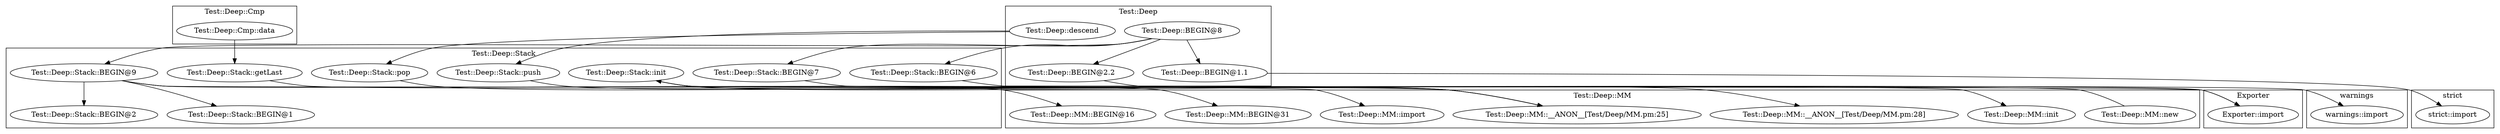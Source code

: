 digraph {
graph [overlap=false]
subgraph cluster_Test_Deep_MM {
	label="Test::Deep::MM";
	"Test::Deep::MM::new";
	"Test::Deep::MM::init";
	"Test::Deep::MM::import";
	"Test::Deep::MM::__ANON__[Test/Deep/MM.pm:28]";
	"Test::Deep::MM::__ANON__[Test/Deep/MM.pm:25]";
	"Test::Deep::MM::BEGIN@31";
	"Test::Deep::MM::BEGIN@16";
}
subgraph cluster_Test_Deep {
	label="Test::Deep";
	"Test::Deep::descend";
	"Test::Deep::BEGIN@2.2";
	"Test::Deep::BEGIN@1.1";
	"Test::Deep::BEGIN@8";
}
subgraph cluster_warnings {
	label="warnings";
	"warnings::import";
}
subgraph cluster_strict {
	label="strict";
	"strict::import";
}
subgraph cluster_Test_Deep_Cmp {
	label="Test::Deep::Cmp";
	"Test::Deep::Cmp::data";
}
subgraph cluster_Test_Deep_Stack {
	label="Test::Deep::Stack";
	"Test::Deep::Stack::BEGIN@2";
	"Test::Deep::Stack::getLast";
	"Test::Deep::Stack::init";
	"Test::Deep::Stack::BEGIN@6";
	"Test::Deep::Stack::pop";
	"Test::Deep::Stack::BEGIN@7";
	"Test::Deep::Stack::BEGIN@1";
	"Test::Deep::Stack::BEGIN@9";
	"Test::Deep::Stack::push";
}
subgraph cluster_Exporter {
	label="Exporter";
	"Exporter::import";
}
"Test::Deep::BEGIN@8" -> "Test::Deep::Stack::BEGIN@9";
"Test::Deep::Stack::BEGIN@9" -> "Test::Deep::Stack::BEGIN@2";
"Test::Deep::Cmp::data" -> "Test::Deep::Stack::getLast";
"Test::Deep::descend" -> "Test::Deep::Stack::pop";
"Test::Deep::Stack::BEGIN@6" -> "Exporter::import";
"Test::Deep::Stack::BEGIN@7" -> "Exporter::import";
"Test::Deep::Stack::BEGIN@9" -> "Test::Deep::MM::BEGIN@16";
"Test::Deep::descend" -> "Test::Deep::Stack::push";
"Test::Deep::BEGIN@8" -> "Test::Deep::BEGIN@2.2";
"Test::Deep::Stack::BEGIN@9" -> "Test::Deep::MM::BEGIN@31";
"Test::Deep::BEGIN@8" -> "Test::Deep::Stack::BEGIN@6";
"Test::Deep::BEGIN@8" -> "Test::Deep::Stack::BEGIN@7";
"Test::Deep::Stack::BEGIN@9" -> "Test::Deep::Stack::BEGIN@1";
"Test::Deep::BEGIN@8" -> "Test::Deep::BEGIN@1.1";
"Test::Deep::Stack::pop" -> "Test::Deep::MM::__ANON__[Test/Deep/MM.pm:25]";
"Test::Deep::Stack::getLast" -> "Test::Deep::MM::__ANON__[Test/Deep/MM.pm:25]";
"Test::Deep::Stack::init" -> "Test::Deep::MM::__ANON__[Test/Deep/MM.pm:25]";
"Test::Deep::Stack::push" -> "Test::Deep::MM::__ANON__[Test/Deep/MM.pm:25]";
"Test::Deep::BEGIN@2.2" -> "warnings::import";
"Test::Deep::Stack::init" -> "Test::Deep::MM::__ANON__[Test/Deep/MM.pm:28]";
"Test::Deep::Stack::init" -> "Test::Deep::MM::init";
"Test::Deep::MM::new" -> "Test::Deep::Stack::init";
"Test::Deep::Stack::BEGIN@9" -> "Test::Deep::MM::import";
"Test::Deep::BEGIN@1.1" -> "strict::import";
}
